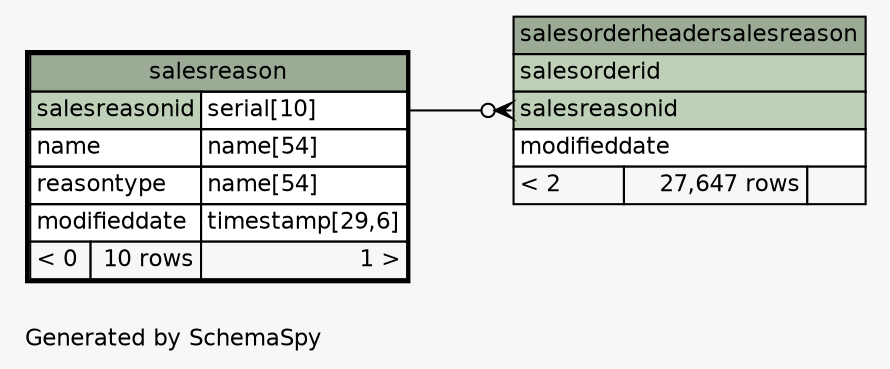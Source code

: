 // dot 2.40.1 on Linux 5.4.0-80-generic
// SchemaSpy rev 590
digraph "oneDegreeRelationshipsDiagram" {
  graph [
    rankdir="RL"
    bgcolor="#f7f7f7"
    label="\nGenerated by SchemaSpy"
    labeljust="l"
    nodesep="0.18"
    ranksep="0.46"
    fontname="Helvetica"
    fontsize="11"
  ];
  node [
    fontname="Helvetica"
    fontsize="11"
    shape="plaintext"
  ];
  edge [
    arrowsize="0.8"
  ];
  "salesorderheadersalesreason":"salesreasonid":w -> "salesreason":"salesreasonid.type":e [arrowhead=none dir=back arrowtail=crowodot];
  "salesorderheadersalesreason" [
    label=<
    <TABLE BORDER="0" CELLBORDER="1" CELLSPACING="0" BGCOLOR="#ffffff">
      <TR><TD COLSPAN="3" BGCOLOR="#9bab96" ALIGN="CENTER">salesorderheadersalesreason</TD></TR>
      <TR><TD PORT="salesorderid" COLSPAN="3" BGCOLOR="#bed1b8" ALIGN="LEFT">salesorderid</TD></TR>
      <TR><TD PORT="salesreasonid" COLSPAN="3" BGCOLOR="#bed1b8" ALIGN="LEFT">salesreasonid</TD></TR>
      <TR><TD PORT="modifieddate" COLSPAN="3" ALIGN="LEFT">modifieddate</TD></TR>
      <TR><TD ALIGN="LEFT" BGCOLOR="#f7f7f7">&lt; 2</TD><TD ALIGN="RIGHT" BGCOLOR="#f7f7f7">27,647 rows</TD><TD ALIGN="RIGHT" BGCOLOR="#f7f7f7">  </TD></TR>
    </TABLE>>
    URL="salesorderheadersalesreason.html"
    tooltip="salesorderheadersalesreason"
  ];
  "salesreason" [
    label=<
    <TABLE BORDER="2" CELLBORDER="1" CELLSPACING="0" BGCOLOR="#ffffff">
      <TR><TD COLSPAN="3" BGCOLOR="#9bab96" ALIGN="CENTER">salesreason</TD></TR>
      <TR><TD PORT="salesreasonid" COLSPAN="2" BGCOLOR="#bed1b8" ALIGN="LEFT">salesreasonid</TD><TD PORT="salesreasonid.type" ALIGN="LEFT">serial[10]</TD></TR>
      <TR><TD PORT="name" COLSPAN="2" ALIGN="LEFT">name</TD><TD PORT="name.type" ALIGN="LEFT">name[54]</TD></TR>
      <TR><TD PORT="reasontype" COLSPAN="2" ALIGN="LEFT">reasontype</TD><TD PORT="reasontype.type" ALIGN="LEFT">name[54]</TD></TR>
      <TR><TD PORT="modifieddate" COLSPAN="2" ALIGN="LEFT">modifieddate</TD><TD PORT="modifieddate.type" ALIGN="LEFT">timestamp[29,6]</TD></TR>
      <TR><TD ALIGN="LEFT" BGCOLOR="#f7f7f7">&lt; 0</TD><TD ALIGN="RIGHT" BGCOLOR="#f7f7f7">10 rows</TD><TD ALIGN="RIGHT" BGCOLOR="#f7f7f7">1 &gt;</TD></TR>
    </TABLE>>
    URL="salesreason.html"
    tooltip="salesreason"
  ];
}
